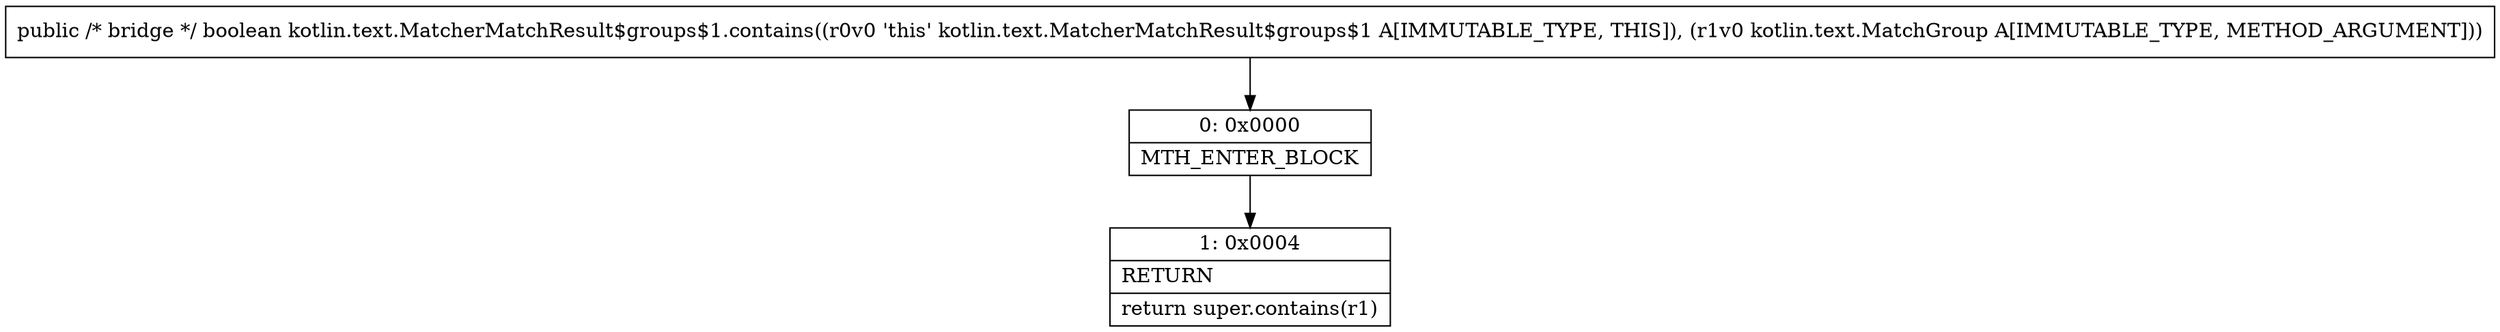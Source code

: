 digraph "CFG forkotlin.text.MatcherMatchResult$groups$1.contains(Lkotlin\/text\/MatchGroup;)Z" {
Node_0 [shape=record,label="{0\:\ 0x0000|MTH_ENTER_BLOCK\l}"];
Node_1 [shape=record,label="{1\:\ 0x0004|RETURN\l|return super.contains(r1)\l}"];
MethodNode[shape=record,label="{public \/* bridge *\/ boolean kotlin.text.MatcherMatchResult$groups$1.contains((r0v0 'this' kotlin.text.MatcherMatchResult$groups$1 A[IMMUTABLE_TYPE, THIS]), (r1v0 kotlin.text.MatchGroup A[IMMUTABLE_TYPE, METHOD_ARGUMENT])) }"];
MethodNode -> Node_0;
Node_0 -> Node_1;
}

